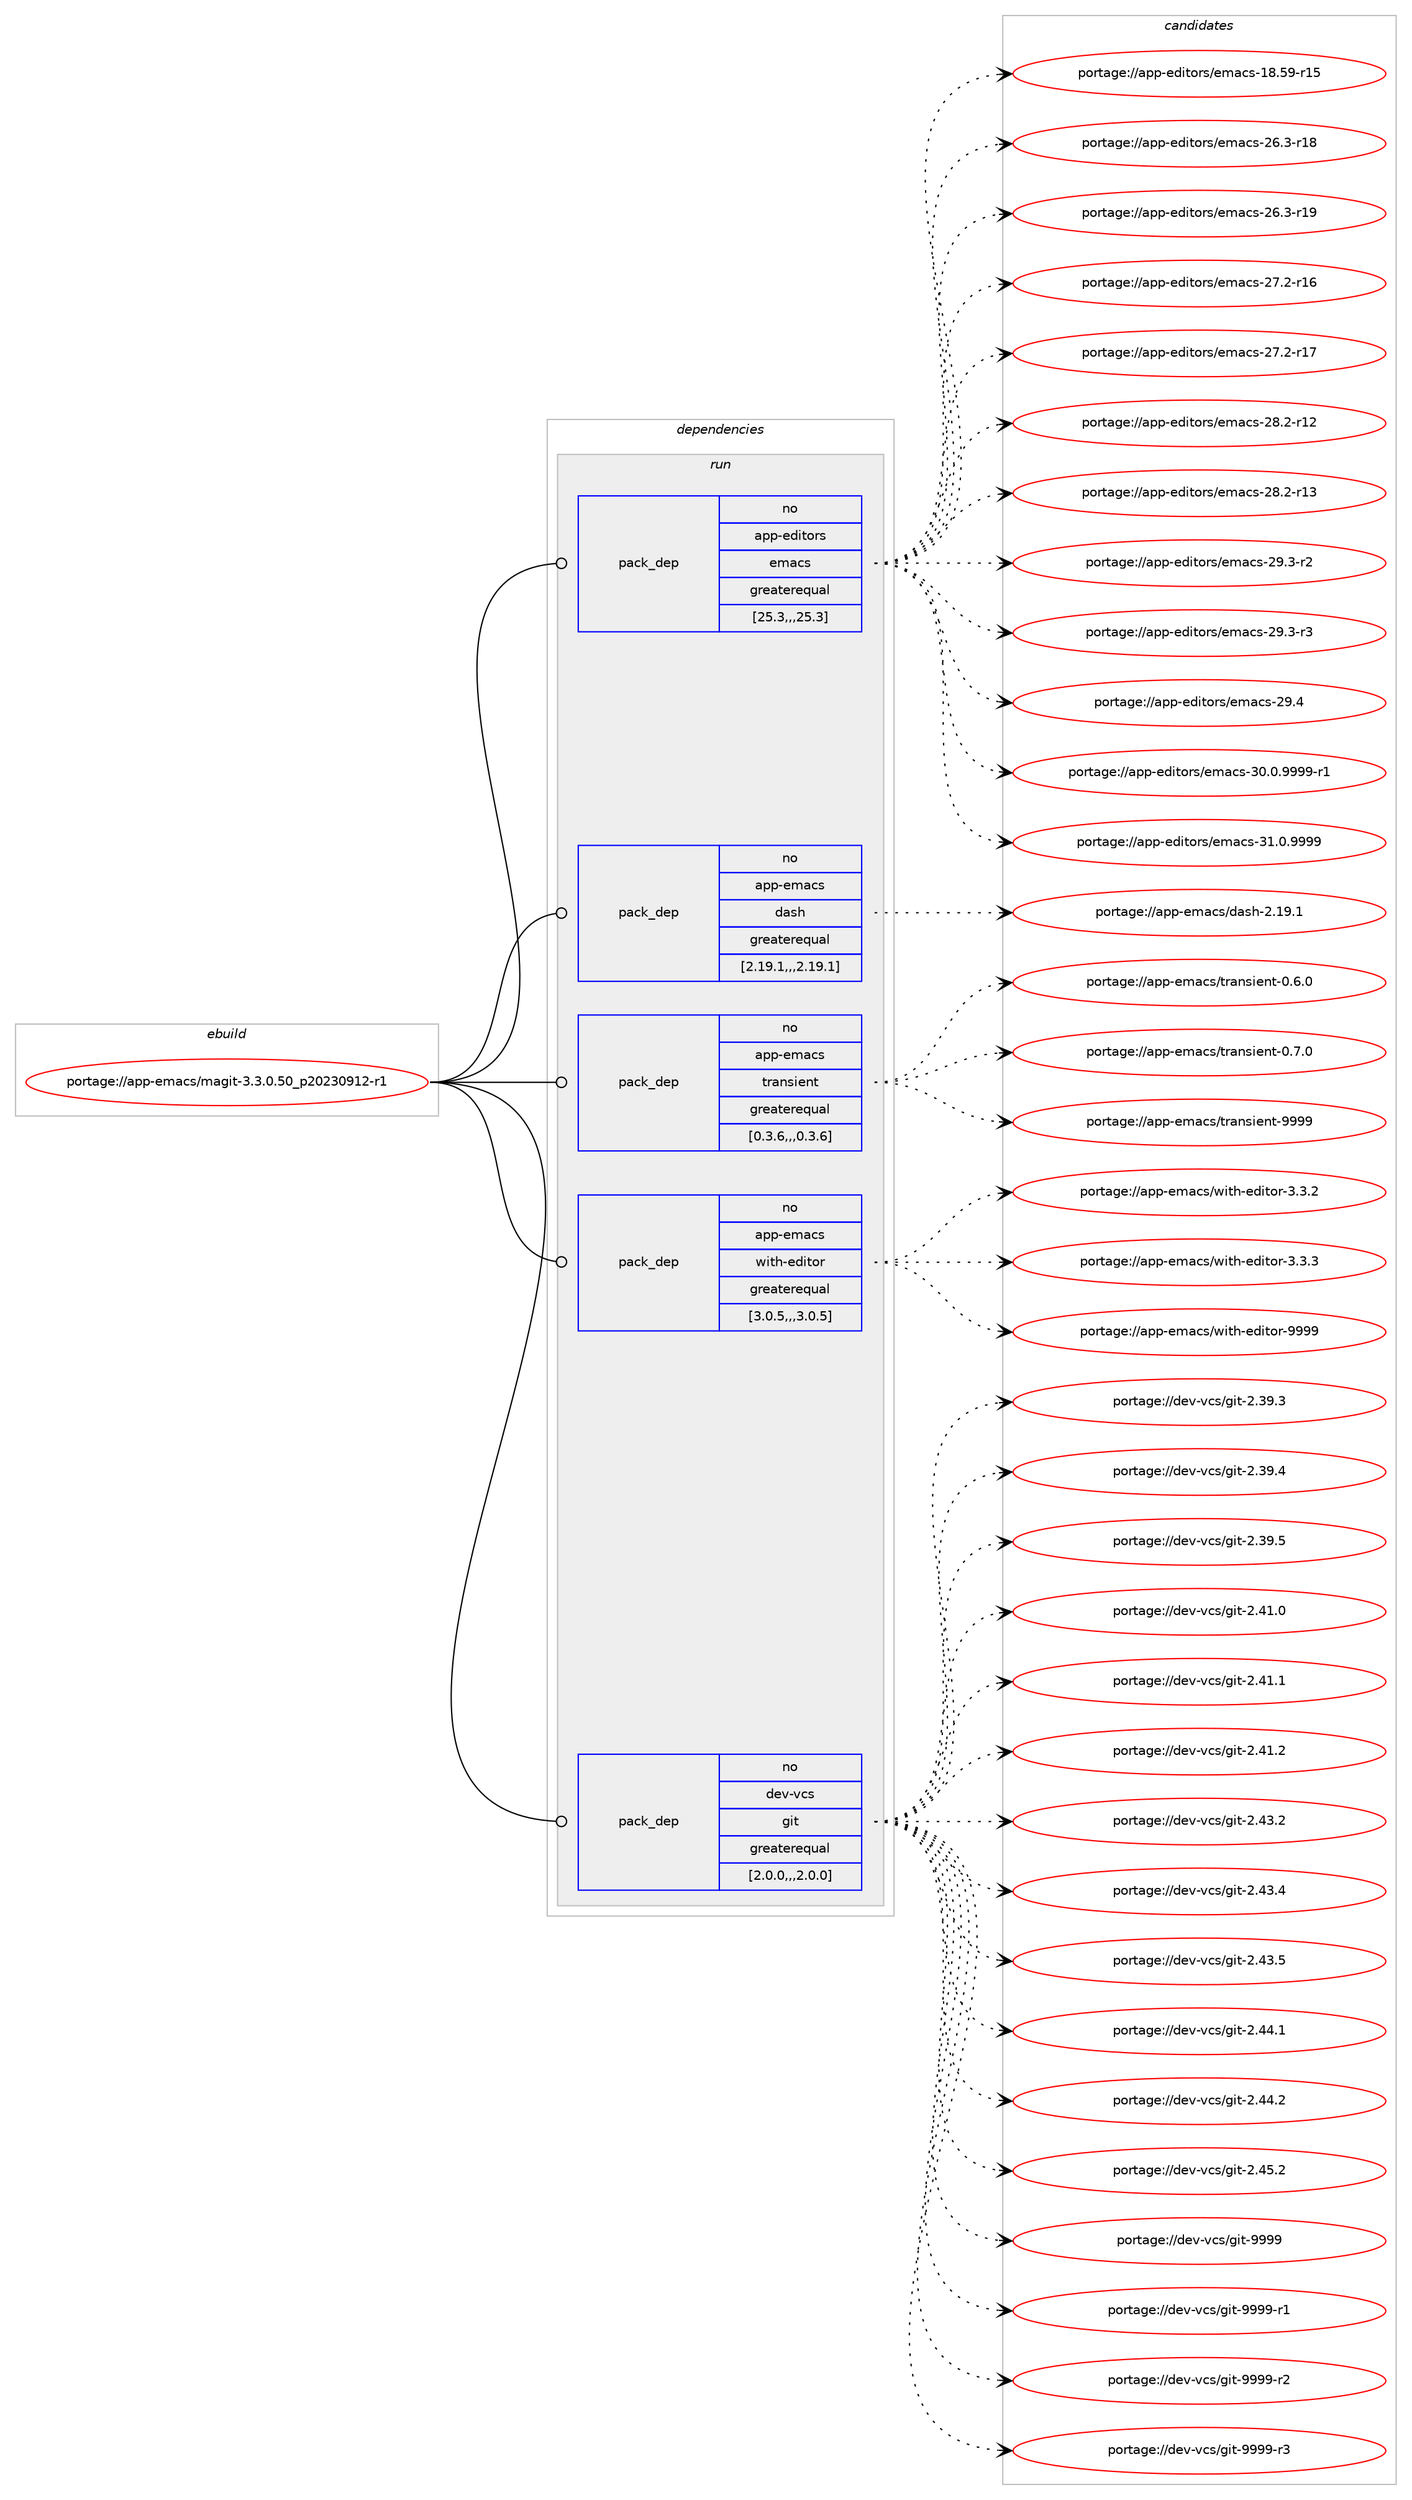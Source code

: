 digraph prolog {

# *************
# Graph options
# *************

newrank=true;
concentrate=true;
compound=true;
graph [rankdir=LR,fontname=Helvetica,fontsize=10,ranksep=1.5];#, ranksep=2.5, nodesep=0.2];
edge  [arrowhead=vee];
node  [fontname=Helvetica,fontsize=10];

# **********
# The ebuild
# **********

subgraph cluster_leftcol {
color=gray;
rank=same;
label=<<i>ebuild</i>>;
id [label="portage://app-emacs/magit-3.3.0.50_p20230912-r1", color=red, width=4, href="../app-emacs/magit-3.3.0.50_p20230912-r1.svg"];
}

# ****************
# The dependencies
# ****************

subgraph cluster_midcol {
color=gray;
label=<<i>dependencies</i>>;
subgraph cluster_compile {
fillcolor="#eeeeee";
style=filled;
label=<<i>compile</i>>;
}
subgraph cluster_compileandrun {
fillcolor="#eeeeee";
style=filled;
label=<<i>compile and run</i>>;
}
subgraph cluster_run {
fillcolor="#eeeeee";
style=filled;
label=<<i>run</i>>;
subgraph pack16221 {
dependency22418 [label=<<TABLE BORDER="0" CELLBORDER="1" CELLSPACING="0" CELLPADDING="4" WIDTH="220"><TR><TD ROWSPAN="6" CELLPADDING="30">pack_dep</TD></TR><TR><TD WIDTH="110">no</TD></TR><TR><TD>app-editors</TD></TR><TR><TD>emacs</TD></TR><TR><TD>greaterequal</TD></TR><TR><TD>[25.3,,,25.3]</TD></TR></TABLE>>, shape=none, color=blue];
}
id:e -> dependency22418:w [weight=20,style="solid",arrowhead="odot"];
subgraph pack16222 {
dependency22419 [label=<<TABLE BORDER="0" CELLBORDER="1" CELLSPACING="0" CELLPADDING="4" WIDTH="220"><TR><TD ROWSPAN="6" CELLPADDING="30">pack_dep</TD></TR><TR><TD WIDTH="110">no</TD></TR><TR><TD>app-emacs</TD></TR><TR><TD>dash</TD></TR><TR><TD>greaterequal</TD></TR><TR><TD>[2.19.1,,,2.19.1]</TD></TR></TABLE>>, shape=none, color=blue];
}
id:e -> dependency22419:w [weight=20,style="solid",arrowhead="odot"];
subgraph pack16223 {
dependency22420 [label=<<TABLE BORDER="0" CELLBORDER="1" CELLSPACING="0" CELLPADDING="4" WIDTH="220"><TR><TD ROWSPAN="6" CELLPADDING="30">pack_dep</TD></TR><TR><TD WIDTH="110">no</TD></TR><TR><TD>app-emacs</TD></TR><TR><TD>transient</TD></TR><TR><TD>greaterequal</TD></TR><TR><TD>[0.3.6,,,0.3.6]</TD></TR></TABLE>>, shape=none, color=blue];
}
id:e -> dependency22420:w [weight=20,style="solid",arrowhead="odot"];
subgraph pack16224 {
dependency22421 [label=<<TABLE BORDER="0" CELLBORDER="1" CELLSPACING="0" CELLPADDING="4" WIDTH="220"><TR><TD ROWSPAN="6" CELLPADDING="30">pack_dep</TD></TR><TR><TD WIDTH="110">no</TD></TR><TR><TD>app-emacs</TD></TR><TR><TD>with-editor</TD></TR><TR><TD>greaterequal</TD></TR><TR><TD>[3.0.5,,,3.0.5]</TD></TR></TABLE>>, shape=none, color=blue];
}
id:e -> dependency22421:w [weight=20,style="solid",arrowhead="odot"];
subgraph pack16225 {
dependency22422 [label=<<TABLE BORDER="0" CELLBORDER="1" CELLSPACING="0" CELLPADDING="4" WIDTH="220"><TR><TD ROWSPAN="6" CELLPADDING="30">pack_dep</TD></TR><TR><TD WIDTH="110">no</TD></TR><TR><TD>dev-vcs</TD></TR><TR><TD>git</TD></TR><TR><TD>greaterequal</TD></TR><TR><TD>[2.0.0,,,2.0.0]</TD></TR></TABLE>>, shape=none, color=blue];
}
id:e -> dependency22422:w [weight=20,style="solid",arrowhead="odot"];
}
}

# **************
# The candidates
# **************

subgraph cluster_choices {
rank=same;
color=gray;
label=<<i>candidates</i>>;

subgraph choice16221 {
color=black;
nodesep=1;
choice9711211245101100105116111114115471011099799115454956465357451144953 [label="portage://app-editors/emacs-18.59-r15", color=red, width=4,href="../app-editors/emacs-18.59-r15.svg"];
choice97112112451011001051161111141154710110997991154550544651451144956 [label="portage://app-editors/emacs-26.3-r18", color=red, width=4,href="../app-editors/emacs-26.3-r18.svg"];
choice97112112451011001051161111141154710110997991154550544651451144957 [label="portage://app-editors/emacs-26.3-r19", color=red, width=4,href="../app-editors/emacs-26.3-r19.svg"];
choice97112112451011001051161111141154710110997991154550554650451144954 [label="portage://app-editors/emacs-27.2-r16", color=red, width=4,href="../app-editors/emacs-27.2-r16.svg"];
choice97112112451011001051161111141154710110997991154550554650451144955 [label="portage://app-editors/emacs-27.2-r17", color=red, width=4,href="../app-editors/emacs-27.2-r17.svg"];
choice97112112451011001051161111141154710110997991154550564650451144950 [label="portage://app-editors/emacs-28.2-r12", color=red, width=4,href="../app-editors/emacs-28.2-r12.svg"];
choice97112112451011001051161111141154710110997991154550564650451144951 [label="portage://app-editors/emacs-28.2-r13", color=red, width=4,href="../app-editors/emacs-28.2-r13.svg"];
choice971121124510110010511611111411547101109979911545505746514511450 [label="portage://app-editors/emacs-29.3-r2", color=red, width=4,href="../app-editors/emacs-29.3-r2.svg"];
choice971121124510110010511611111411547101109979911545505746514511451 [label="portage://app-editors/emacs-29.3-r3", color=red, width=4,href="../app-editors/emacs-29.3-r3.svg"];
choice97112112451011001051161111141154710110997991154550574652 [label="portage://app-editors/emacs-29.4", color=red, width=4,href="../app-editors/emacs-29.4.svg"];
choice9711211245101100105116111114115471011099799115455148464846575757574511449 [label="portage://app-editors/emacs-30.0.9999-r1", color=red, width=4,href="../app-editors/emacs-30.0.9999-r1.svg"];
choice971121124510110010511611111411547101109979911545514946484657575757 [label="portage://app-editors/emacs-31.0.9999", color=red, width=4,href="../app-editors/emacs-31.0.9999.svg"];
dependency22418:e -> choice9711211245101100105116111114115471011099799115454956465357451144953:w [style=dotted,weight="100"];
dependency22418:e -> choice97112112451011001051161111141154710110997991154550544651451144956:w [style=dotted,weight="100"];
dependency22418:e -> choice97112112451011001051161111141154710110997991154550544651451144957:w [style=dotted,weight="100"];
dependency22418:e -> choice97112112451011001051161111141154710110997991154550554650451144954:w [style=dotted,weight="100"];
dependency22418:e -> choice97112112451011001051161111141154710110997991154550554650451144955:w [style=dotted,weight="100"];
dependency22418:e -> choice97112112451011001051161111141154710110997991154550564650451144950:w [style=dotted,weight="100"];
dependency22418:e -> choice97112112451011001051161111141154710110997991154550564650451144951:w [style=dotted,weight="100"];
dependency22418:e -> choice971121124510110010511611111411547101109979911545505746514511450:w [style=dotted,weight="100"];
dependency22418:e -> choice971121124510110010511611111411547101109979911545505746514511451:w [style=dotted,weight="100"];
dependency22418:e -> choice97112112451011001051161111141154710110997991154550574652:w [style=dotted,weight="100"];
dependency22418:e -> choice9711211245101100105116111114115471011099799115455148464846575757574511449:w [style=dotted,weight="100"];
dependency22418:e -> choice971121124510110010511611111411547101109979911545514946484657575757:w [style=dotted,weight="100"];
}
subgraph choice16222 {
color=black;
nodesep=1;
choice97112112451011099799115471009711510445504649574649 [label="portage://app-emacs/dash-2.19.1", color=red, width=4,href="../app-emacs/dash-2.19.1.svg"];
dependency22419:e -> choice97112112451011099799115471009711510445504649574649:w [style=dotted,weight="100"];
}
subgraph choice16223 {
color=black;
nodesep=1;
choice971121124510110997991154711611497110115105101110116454846544648 [label="portage://app-emacs/transient-0.6.0", color=red, width=4,href="../app-emacs/transient-0.6.0.svg"];
choice971121124510110997991154711611497110115105101110116454846554648 [label="portage://app-emacs/transient-0.7.0", color=red, width=4,href="../app-emacs/transient-0.7.0.svg"];
choice9711211245101109979911547116114971101151051011101164557575757 [label="portage://app-emacs/transient-9999", color=red, width=4,href="../app-emacs/transient-9999.svg"];
dependency22420:e -> choice971121124510110997991154711611497110115105101110116454846544648:w [style=dotted,weight="100"];
dependency22420:e -> choice971121124510110997991154711611497110115105101110116454846554648:w [style=dotted,weight="100"];
dependency22420:e -> choice9711211245101109979911547116114971101151051011101164557575757:w [style=dotted,weight="100"];
}
subgraph choice16224 {
color=black;
nodesep=1;
choice971121124510110997991154711910511610445101100105116111114455146514650 [label="portage://app-emacs/with-editor-3.3.2", color=red, width=4,href="../app-emacs/with-editor-3.3.2.svg"];
choice971121124510110997991154711910511610445101100105116111114455146514651 [label="portage://app-emacs/with-editor-3.3.3", color=red, width=4,href="../app-emacs/with-editor-3.3.3.svg"];
choice9711211245101109979911547119105116104451011001051161111144557575757 [label="portage://app-emacs/with-editor-9999", color=red, width=4,href="../app-emacs/with-editor-9999.svg"];
dependency22421:e -> choice971121124510110997991154711910511610445101100105116111114455146514650:w [style=dotted,weight="100"];
dependency22421:e -> choice971121124510110997991154711910511610445101100105116111114455146514651:w [style=dotted,weight="100"];
dependency22421:e -> choice9711211245101109979911547119105116104451011001051161111144557575757:w [style=dotted,weight="100"];
}
subgraph choice16225 {
color=black;
nodesep=1;
choice10010111845118991154710310511645504651574651 [label="portage://dev-vcs/git-2.39.3", color=red, width=4,href="../dev-vcs/git-2.39.3.svg"];
choice10010111845118991154710310511645504651574652 [label="portage://dev-vcs/git-2.39.4", color=red, width=4,href="../dev-vcs/git-2.39.4.svg"];
choice10010111845118991154710310511645504651574653 [label="portage://dev-vcs/git-2.39.5", color=red, width=4,href="../dev-vcs/git-2.39.5.svg"];
choice10010111845118991154710310511645504652494648 [label="portage://dev-vcs/git-2.41.0", color=red, width=4,href="../dev-vcs/git-2.41.0.svg"];
choice10010111845118991154710310511645504652494649 [label="portage://dev-vcs/git-2.41.1", color=red, width=4,href="../dev-vcs/git-2.41.1.svg"];
choice10010111845118991154710310511645504652494650 [label="portage://dev-vcs/git-2.41.2", color=red, width=4,href="../dev-vcs/git-2.41.2.svg"];
choice10010111845118991154710310511645504652514650 [label="portage://dev-vcs/git-2.43.2", color=red, width=4,href="../dev-vcs/git-2.43.2.svg"];
choice10010111845118991154710310511645504652514652 [label="portage://dev-vcs/git-2.43.4", color=red, width=4,href="../dev-vcs/git-2.43.4.svg"];
choice10010111845118991154710310511645504652514653 [label="portage://dev-vcs/git-2.43.5", color=red, width=4,href="../dev-vcs/git-2.43.5.svg"];
choice10010111845118991154710310511645504652524649 [label="portage://dev-vcs/git-2.44.1", color=red, width=4,href="../dev-vcs/git-2.44.1.svg"];
choice10010111845118991154710310511645504652524650 [label="portage://dev-vcs/git-2.44.2", color=red, width=4,href="../dev-vcs/git-2.44.2.svg"];
choice10010111845118991154710310511645504652534650 [label="portage://dev-vcs/git-2.45.2", color=red, width=4,href="../dev-vcs/git-2.45.2.svg"];
choice1001011184511899115471031051164557575757 [label="portage://dev-vcs/git-9999", color=red, width=4,href="../dev-vcs/git-9999.svg"];
choice10010111845118991154710310511645575757574511449 [label="portage://dev-vcs/git-9999-r1", color=red, width=4,href="../dev-vcs/git-9999-r1.svg"];
choice10010111845118991154710310511645575757574511450 [label="portage://dev-vcs/git-9999-r2", color=red, width=4,href="../dev-vcs/git-9999-r2.svg"];
choice10010111845118991154710310511645575757574511451 [label="portage://dev-vcs/git-9999-r3", color=red, width=4,href="../dev-vcs/git-9999-r3.svg"];
dependency22422:e -> choice10010111845118991154710310511645504651574651:w [style=dotted,weight="100"];
dependency22422:e -> choice10010111845118991154710310511645504651574652:w [style=dotted,weight="100"];
dependency22422:e -> choice10010111845118991154710310511645504651574653:w [style=dotted,weight="100"];
dependency22422:e -> choice10010111845118991154710310511645504652494648:w [style=dotted,weight="100"];
dependency22422:e -> choice10010111845118991154710310511645504652494649:w [style=dotted,weight="100"];
dependency22422:e -> choice10010111845118991154710310511645504652494650:w [style=dotted,weight="100"];
dependency22422:e -> choice10010111845118991154710310511645504652514650:w [style=dotted,weight="100"];
dependency22422:e -> choice10010111845118991154710310511645504652514652:w [style=dotted,weight="100"];
dependency22422:e -> choice10010111845118991154710310511645504652514653:w [style=dotted,weight="100"];
dependency22422:e -> choice10010111845118991154710310511645504652524649:w [style=dotted,weight="100"];
dependency22422:e -> choice10010111845118991154710310511645504652524650:w [style=dotted,weight="100"];
dependency22422:e -> choice10010111845118991154710310511645504652534650:w [style=dotted,weight="100"];
dependency22422:e -> choice1001011184511899115471031051164557575757:w [style=dotted,weight="100"];
dependency22422:e -> choice10010111845118991154710310511645575757574511449:w [style=dotted,weight="100"];
dependency22422:e -> choice10010111845118991154710310511645575757574511450:w [style=dotted,weight="100"];
dependency22422:e -> choice10010111845118991154710310511645575757574511451:w [style=dotted,weight="100"];
}
}

}
